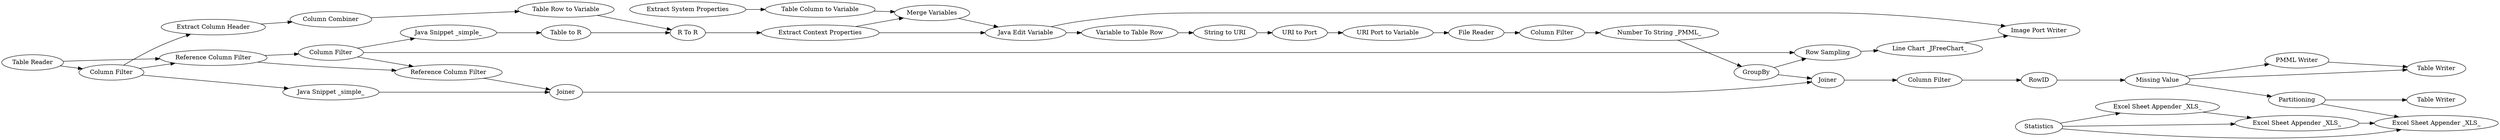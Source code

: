 digraph {
	404 -> 403
	403 -> 218
	400 -> 399
	402 -> 404
	218 -> 186
	211 -> 6
	163 -> 212
	405 -> 231
	257 -> 256
	212 -> 232
	7 -> 217
	212 -> 213
	13 -> 252
	221 -> 223
	164 -> 212
	227 -> 257
	233 -> 401
	213 -> 211
	226 -> 405
	167 -> 210
	230 -> 233
	164 -> 229
	224 -> 225
	163 -> 164
	399 -> 125
	253 -> 254
	164 -> 166
	401 -> 400
	256 -> 186
	217 -> 218
	252 -> 253
	125 -> 254
	217 -> 403
	399 -> 159
	210 -> 7
	6 -> 7
	213 -> 232
	225 -> 226
	399 -> 255
	213 -> 257
	227 -> 233
	232 -> 230
	125 -> 181
	231 -> 227
	13 -> 254
	229 -> 230
	218 -> 221
	223 -> 224
	159 -> 255
	166 -> 167
	13 -> 253
	210 [label="Table Row to Variable"]
	231 [label="Number To String _PMML_"]
	167 [label="Column Combiner"]
	227 [label=GroupBy]
	401 [label="Column Filter"]
	400 [label=RowID]
	7 [label="R To R"]
	405 [label="Column Filter"]
	230 [label=Joiner]
	224 [label="URI to Port"]
	217 [label="Extract Context Properties"]
	252 [label="Excel Sheet Appender _XLS_"]
	404 [label="Table Column to Variable"]
	221 [label="Variable to Table Row"]
	163 [label="Table Reader"]
	254 [label="Excel Sheet Appender _XLS_"]
	225 [label="URI Port to Variable"]
	233 [label=Joiner]
	211 [label="Java Snippet _simple_"]
	256 [label="Line Chart _JFreeChart_"]
	403 [label="Merge Variables"]
	253 [label="Excel Sheet Appender _XLS_"]
	6 [label="Table to R"]
	218 [label="Java Edit Variable"]
	166 [label="Extract Column Header"]
	164 [label="Column Filter"]
	223 [label="String to URI"]
	125 [label=Partitioning]
	159 [label="PMML Writer"]
	399 [label="Missing Value"]
	257 [label="Row Sampling"]
	232 [label="Reference Column Filter"]
	229 [label="Java Snippet _simple_"]
	13 [label=Statistics]
	255 [label="Table Writer"]
	186 [label="Image Port Writer"]
	212 [label="Reference Column Filter"]
	181 [label="Table Writer"]
	226 [label="File Reader"]
	402 [label="Extract System Properties"]
	213 [label="Column Filter"]
	rankdir=LR
}
